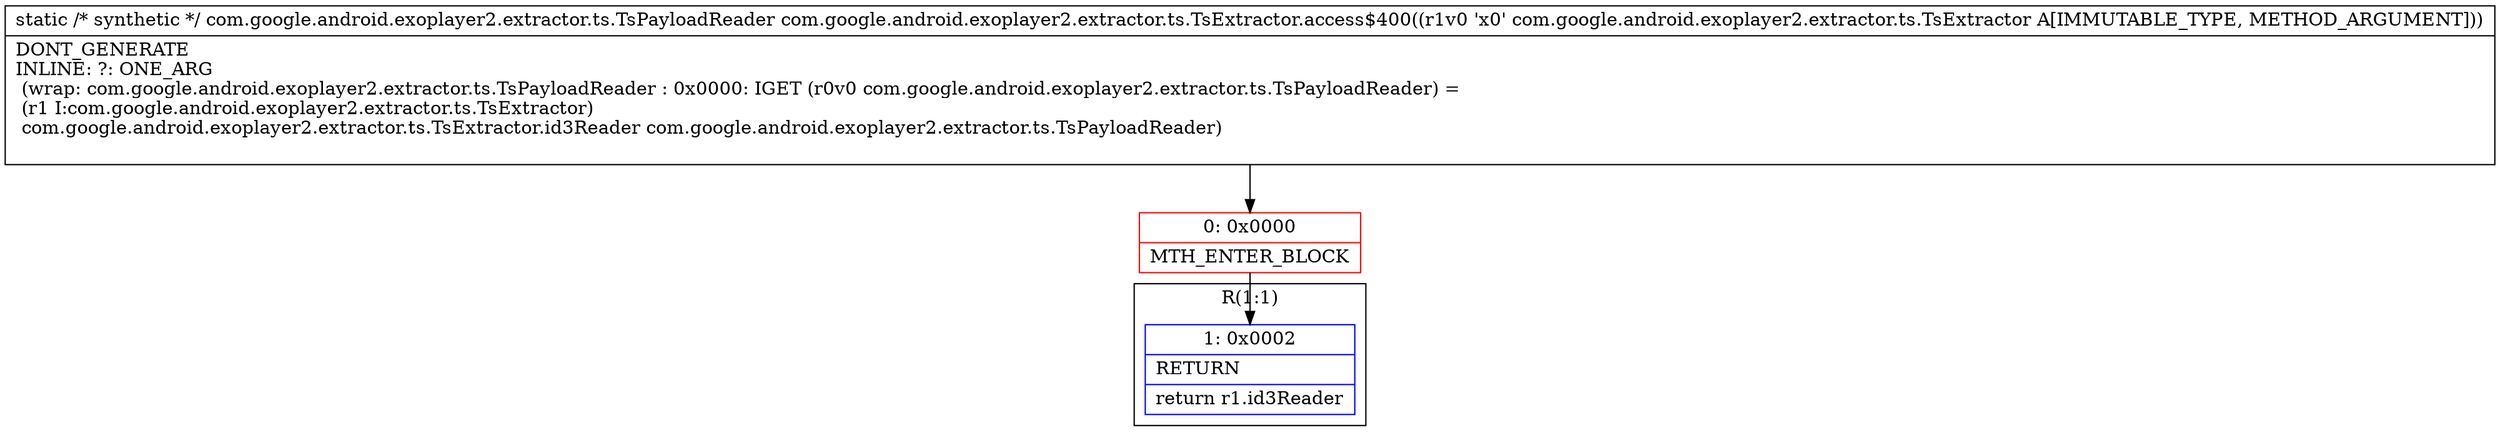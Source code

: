 digraph "CFG forcom.google.android.exoplayer2.extractor.ts.TsExtractor.access$400(Lcom\/google\/android\/exoplayer2\/extractor\/ts\/TsExtractor;)Lcom\/google\/android\/exoplayer2\/extractor\/ts\/TsPayloadReader;" {
subgraph cluster_Region_193581155 {
label = "R(1:1)";
node [shape=record,color=blue];
Node_1 [shape=record,label="{1\:\ 0x0002|RETURN\l|return r1.id3Reader\l}"];
}
Node_0 [shape=record,color=red,label="{0\:\ 0x0000|MTH_ENTER_BLOCK\l}"];
MethodNode[shape=record,label="{static \/* synthetic *\/ com.google.android.exoplayer2.extractor.ts.TsPayloadReader com.google.android.exoplayer2.extractor.ts.TsExtractor.access$400((r1v0 'x0' com.google.android.exoplayer2.extractor.ts.TsExtractor A[IMMUTABLE_TYPE, METHOD_ARGUMENT]))  | DONT_GENERATE\lINLINE: ?: ONE_ARG  \l  (wrap: com.google.android.exoplayer2.extractor.ts.TsPayloadReader : 0x0000: IGET  (r0v0 com.google.android.exoplayer2.extractor.ts.TsPayloadReader) = \l  (r1 I:com.google.android.exoplayer2.extractor.ts.TsExtractor)\l com.google.android.exoplayer2.extractor.ts.TsExtractor.id3Reader com.google.android.exoplayer2.extractor.ts.TsPayloadReader)\l\l}"];
MethodNode -> Node_0;
Node_0 -> Node_1;
}

